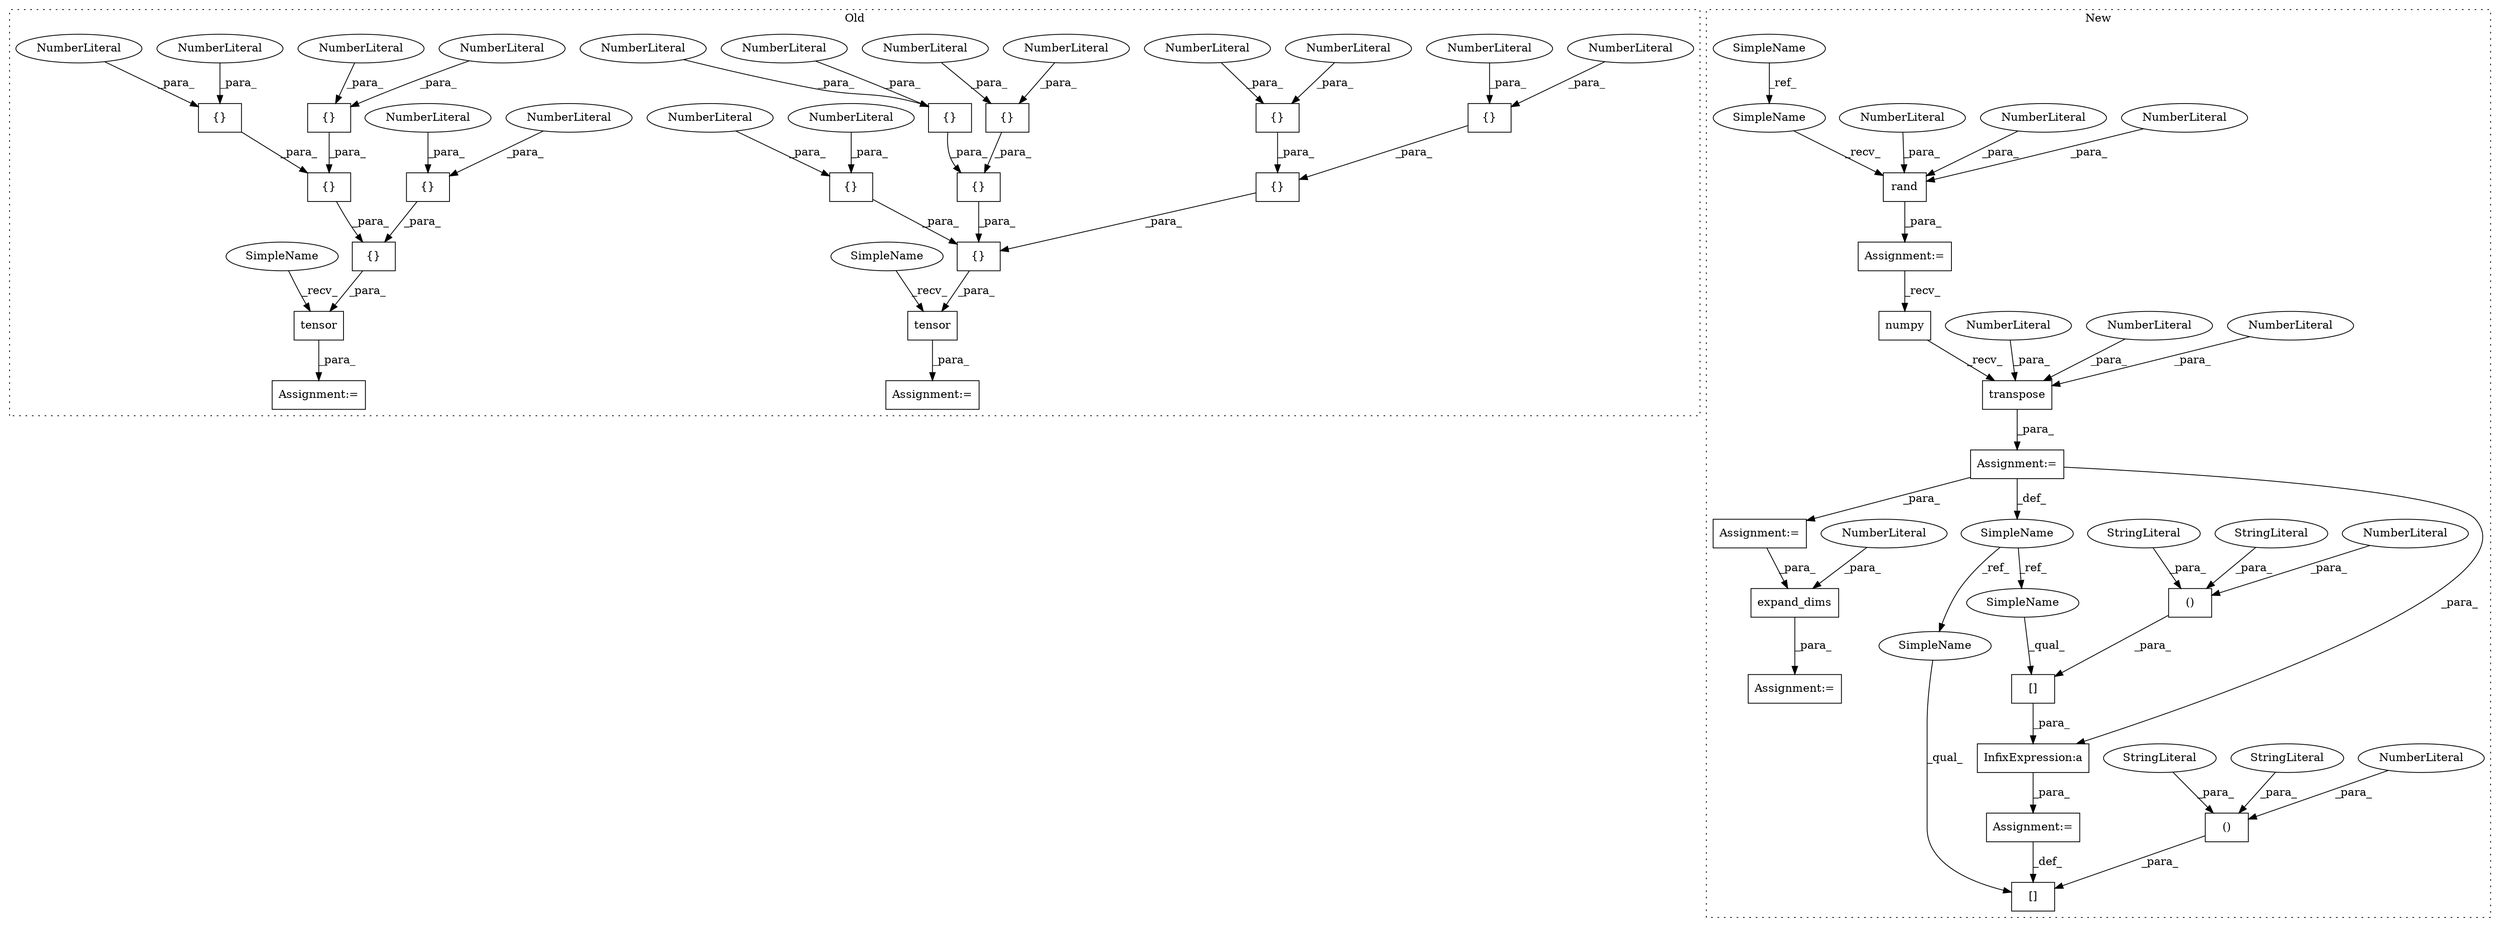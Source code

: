 digraph G {
subgraph cluster0 {
1 [label="tensor" a="32" s="1591,1719" l="7,1" shape="box"];
3 [label="Assignment:=" a="7" s="1584" l="1" shape="box"];
19 [label="{}" a="4" s="1613,1718" l="1,1" shape="box"];
32 [label="tensor" a="32" s="1472,1569" l="7,1" shape="box"];
33 [label="{}" a="4" s="1615,1630" l="1,1" shape="box"];
34 [label="NumberLiteral" a="34" s="1616" l="6" shape="ellipse"];
35 [label="{}" a="4" s="1702,1716" l="1,1" shape="box"];
36 [label="NumberLiteral" a="34" s="1710" l="6" shape="ellipse"];
37 [label="{}" a="4" s="1534,1544" l="1,1" shape="box"];
38 [label="NumberLiteral" a="34" s="1535" l="4" shape="ellipse"];
39 [label="{}" a="4" s="1496,1506" l="1,1" shape="box"];
40 [label="NumberLiteral" a="34" s="1497" l="4" shape="ellipse"];
41 [label="{}" a="4" s="1494,1568" l="1,1" shape="box"];
42 [label="Assignment:=" a="7" s="1465" l="1" shape="box"];
43 [label="{}" a="4" s="1548,1556" l="1,1" shape="box"];
44 [label="NumberLiteral" a="34" s="1703" l="6" shape="ellipse"];
45 [label="{}" a="4" s="1685,1717" l="1,1" shape="box"];
46 [label="NumberLiteral" a="34" s="1623" l="7" shape="ellipse"];
47 [label="{}" a="4" s="1508,1518" l="1,1" shape="box"];
48 [label="NumberLiteral" a="34" s="1514" l="4" shape="ellipse"];
49 [label="{}" a="4" s="1547,1567" l="1,1" shape="box"];
50 [label="NumberLiteral" a="34" s="1509" l="4" shape="ellipse"];
51 [label="{}" a="4" s="1686,1700" l="1,1" shape="box"];
52 [label="NumberLiteral" a="34" s="1540" l="4" shape="ellipse"];
53 [label="NumberLiteral" a="34" s="1549" l="3" shape="ellipse"];
54 [label="{}" a="4" s="1495,1519" l="1,1" shape="box"];
55 [label="NumberLiteral" a="34" s="1694" l="6" shape="ellipse"];
56 [label="{}" a="4" s="1558,1566" l="1,1" shape="box"];
57 [label="NumberLiteral" a="34" s="1563" l="3" shape="ellipse"];
58 [label="NumberLiteral" a="34" s="1502" l="4" shape="ellipse"];
59 [label="NumberLiteral" a="34" s="1559" l="3" shape="ellipse"];
60 [label="NumberLiteral" a="34" s="1553" l="3" shape="ellipse"];
61 [label="NumberLiteral" a="34" s="1687" l="6" shape="ellipse"];
64 [label="SimpleName" a="42" s="1466" l="5" shape="ellipse"];
65 [label="SimpleName" a="42" s="1585" l="5" shape="ellipse"];
label = "Old";
style="dotted";
}
subgraph cluster1 {
2 [label="[]" a="2" s="1789,1862" l="14,2" shape="box"];
4 [label="Assignment:=" a="7" s="1574" l="1" shape="box"];
5 [label="Assignment:=" a="7" s="1770" l="1" shape="box"];
6 [label="Assignment:=" a="7" s="1888" l="1" shape="box"];
7 [label="()" a="106" s="1803" l="59" shape="box"];
8 [label="[]" a="2" s="1695,1768" l="14,2" shape="box"];
9 [label="()" a="106" s="1709" l="59" shape="box"];
10 [label="SimpleName" a="42" s="1641" l="8" shape="ellipse"];
11 [label="StringLiteral" a="45" s="1752" l="16" shape="ellipse"];
12 [label="StringLiteral" a="45" s="1723" l="16" shape="ellipse"];
13 [label="StringLiteral" a="45" s="1817" l="16" shape="ellipse"];
14 [label="StringLiteral" a="45" s="1846" l="16" shape="ellipse"];
15 [label="Assignment:=" a="7" s="1605" l="1" shape="box"];
16 [label="numpy" a="32" s="1611" l="7" shape="box"];
17 [label="rand" a="32" s="1581,1591" l="5,1" shape="box"];
18 [label="InfixExpression:a" a="27" s="1786" l="3" shape="box"];
20 [label="NumberLiteral" a="34" s="1803" l="1" shape="ellipse"];
21 [label="NumberLiteral" a="34" s="1588" l="1" shape="ellipse"];
22 [label="NumberLiteral" a="34" s="1586" l="1" shape="ellipse"];
23 [label="NumberLiteral" a="34" s="1590" l="1" shape="ellipse"];
24 [label="NumberLiteral" a="34" s="1709" l="1" shape="ellipse"];
25 [label="expand_dims" a="32" s="1997,2019" l="12,1" shape="box"];
26 [label="NumberLiteral" a="34" s="2018" l="1" shape="ellipse"];
27 [label="transpose" a="32" s="1619,1634" l="10,1" shape="box"];
28 [label="NumberLiteral" a="34" s="1631" l="1" shape="ellipse"];
29 [label="NumberLiteral" a="34" s="1629" l="1" shape="ellipse"];
30 [label="NumberLiteral" a="34" s="1633" l="1" shape="ellipse"];
31 [label="SimpleName" a="42" s="1512" l="5" shape="ellipse"];
62 [label="Assignment:=" a="7" s="1990" l="1" shape="box"];
63 [label="SimpleName" a="42" s="1575" l="5" shape="ellipse"];
66 [label="SimpleName" a="42" s="1789" l="8" shape="ellipse"];
67 [label="SimpleName" a="42" s="1695" l="8" shape="ellipse"];
label = "New";
style="dotted";
}
1 -> 3 [label="_para_"];
2 -> 18 [label="_para_"];
4 -> 16 [label="_recv_"];
5 -> 8 [label="_def_"];
6 -> 25 [label="_para_"];
7 -> 2 [label="_para_"];
9 -> 8 [label="_para_"];
10 -> 67 [label="_ref_"];
10 -> 66 [label="_ref_"];
11 -> 9 [label="_para_"];
12 -> 9 [label="_para_"];
13 -> 7 [label="_para_"];
14 -> 7 [label="_para_"];
15 -> 10 [label="_def_"];
15 -> 6 [label="_para_"];
15 -> 18 [label="_para_"];
16 -> 27 [label="_recv_"];
17 -> 4 [label="_para_"];
18 -> 5 [label="_para_"];
19 -> 1 [label="_para_"];
20 -> 7 [label="_para_"];
21 -> 17 [label="_para_"];
22 -> 17 [label="_para_"];
23 -> 17 [label="_para_"];
24 -> 9 [label="_para_"];
25 -> 62 [label="_para_"];
26 -> 25 [label="_para_"];
27 -> 15 [label="_para_"];
28 -> 27 [label="_para_"];
29 -> 27 [label="_para_"];
30 -> 27 [label="_para_"];
31 -> 63 [label="_ref_"];
32 -> 42 [label="_para_"];
33 -> 19 [label="_para_"];
34 -> 33 [label="_para_"];
35 -> 45 [label="_para_"];
36 -> 35 [label="_para_"];
37 -> 41 [label="_para_"];
38 -> 37 [label="_para_"];
39 -> 54 [label="_para_"];
40 -> 39 [label="_para_"];
41 -> 32 [label="_para_"];
43 -> 49 [label="_para_"];
44 -> 35 [label="_para_"];
45 -> 19 [label="_para_"];
46 -> 33 [label="_para_"];
47 -> 54 [label="_para_"];
48 -> 47 [label="_para_"];
49 -> 41 [label="_para_"];
50 -> 47 [label="_para_"];
51 -> 45 [label="_para_"];
52 -> 37 [label="_para_"];
53 -> 43 [label="_para_"];
54 -> 41 [label="_para_"];
55 -> 51 [label="_para_"];
56 -> 49 [label="_para_"];
57 -> 56 [label="_para_"];
58 -> 39 [label="_para_"];
59 -> 56 [label="_para_"];
60 -> 43 [label="_para_"];
61 -> 51 [label="_para_"];
63 -> 17 [label="_recv_"];
64 -> 32 [label="_recv_"];
65 -> 1 [label="_recv_"];
66 -> 2 [label="_qual_"];
67 -> 8 [label="_qual_"];
}
